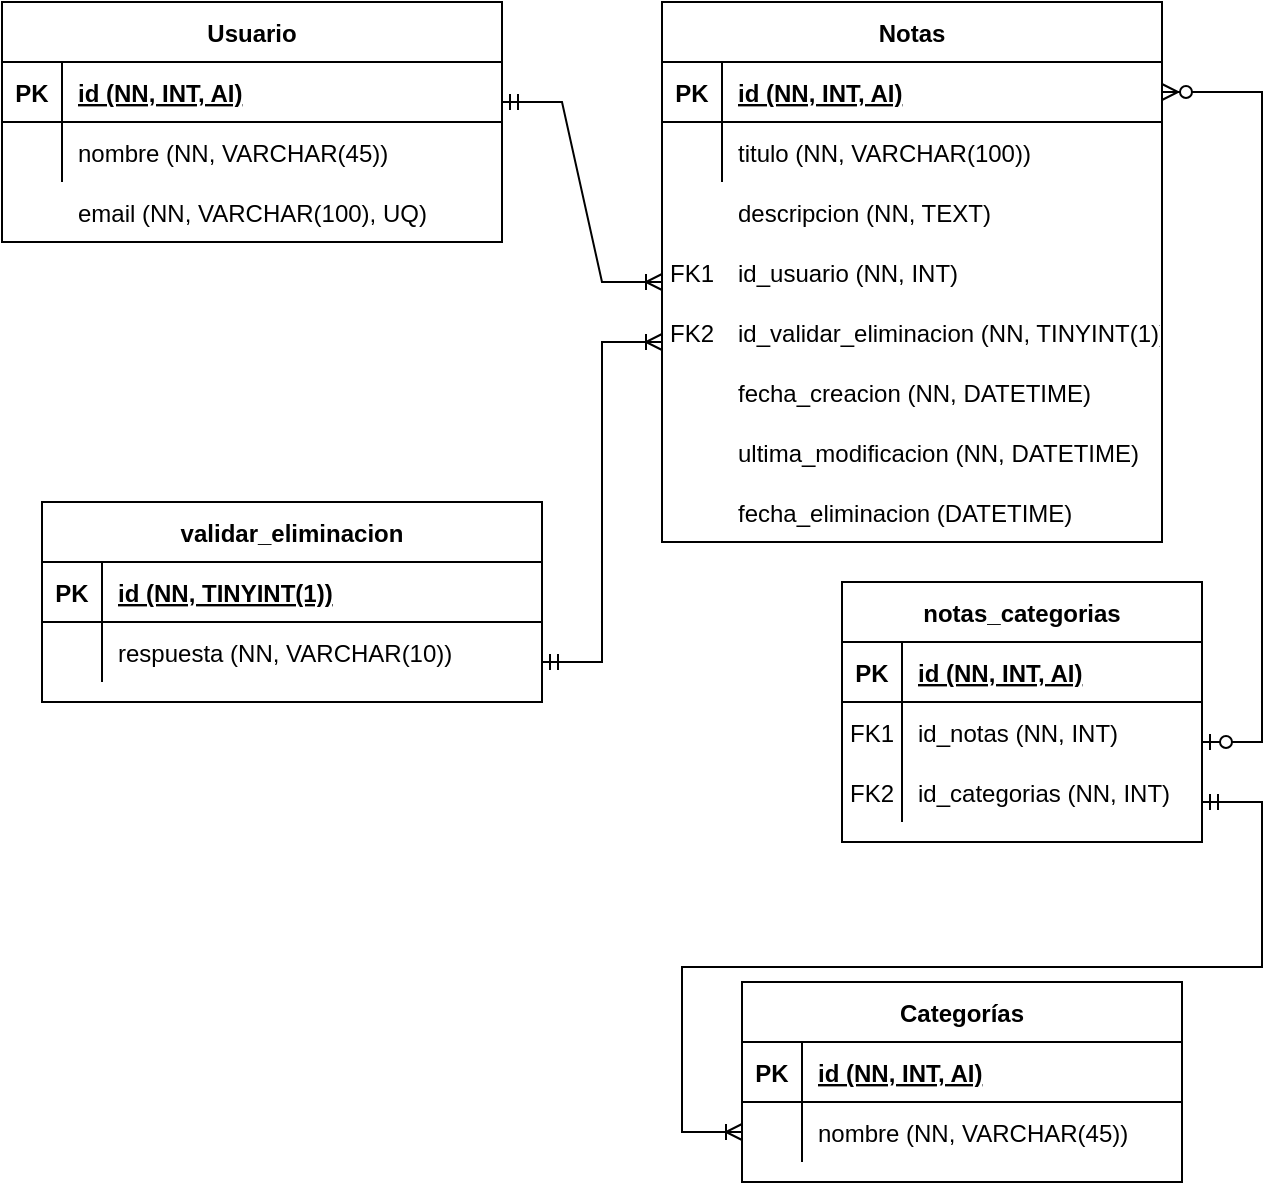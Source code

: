 <mxfile version="15.7.0" type="device"><diagram id="eeYRsEM5wPljbcQI67nc" name="Page-1"><mxGraphModel dx="1422" dy="762" grid="1" gridSize="10" guides="1" tooltips="1" connect="1" arrows="1" fold="1" page="1" pageScale="1" pageWidth="827" pageHeight="1169" math="0" shadow="0"><root><mxCell id="0"/><mxCell id="1" parent="0"/><mxCell id="mYHt917hbYi6OgGHZe7l-1" value="Notas" style="shape=table;startSize=30;container=1;collapsible=1;childLayout=tableLayout;fixedRows=1;rowLines=0;fontStyle=1;align=center;resizeLast=1;" vertex="1" parent="1"><mxGeometry x="450" y="120" width="250" height="270" as="geometry"/></mxCell><mxCell id="mYHt917hbYi6OgGHZe7l-2" value="" style="shape=partialRectangle;collapsible=0;dropTarget=0;pointerEvents=0;fillColor=none;points=[[0,0.5],[1,0.5]];portConstraint=eastwest;top=0;left=0;right=0;bottom=1;" vertex="1" parent="mYHt917hbYi6OgGHZe7l-1"><mxGeometry y="30" width="250" height="30" as="geometry"/></mxCell><mxCell id="mYHt917hbYi6OgGHZe7l-3" value="PK" style="shape=partialRectangle;overflow=hidden;connectable=0;fillColor=none;top=0;left=0;bottom=0;right=0;fontStyle=1;" vertex="1" parent="mYHt917hbYi6OgGHZe7l-2"><mxGeometry width="30" height="30" as="geometry"><mxRectangle width="30" height="30" as="alternateBounds"/></mxGeometry></mxCell><mxCell id="mYHt917hbYi6OgGHZe7l-4" value="id (NN, INT, AI)" style="shape=partialRectangle;overflow=hidden;connectable=0;fillColor=none;top=0;left=0;bottom=0;right=0;align=left;spacingLeft=6;fontStyle=5;" vertex="1" parent="mYHt917hbYi6OgGHZe7l-2"><mxGeometry x="30" width="220" height="30" as="geometry"><mxRectangle width="220" height="30" as="alternateBounds"/></mxGeometry></mxCell><mxCell id="mYHt917hbYi6OgGHZe7l-5" value="" style="shape=partialRectangle;collapsible=0;dropTarget=0;pointerEvents=0;fillColor=none;points=[[0,0.5],[1,0.5]];portConstraint=eastwest;top=0;left=0;right=0;bottom=0;" vertex="1" parent="mYHt917hbYi6OgGHZe7l-1"><mxGeometry y="60" width="250" height="30" as="geometry"/></mxCell><mxCell id="mYHt917hbYi6OgGHZe7l-6" value="" style="shape=partialRectangle;overflow=hidden;connectable=0;fillColor=none;top=0;left=0;bottom=0;right=0;" vertex="1" parent="mYHt917hbYi6OgGHZe7l-5"><mxGeometry width="30" height="30" as="geometry"><mxRectangle width="30" height="30" as="alternateBounds"/></mxGeometry></mxCell><mxCell id="mYHt917hbYi6OgGHZe7l-7" value="titulo (NN, VARCHAR(100))" style="shape=partialRectangle;overflow=hidden;connectable=0;fillColor=none;top=0;left=0;bottom=0;right=0;align=left;spacingLeft=6;" vertex="1" parent="mYHt917hbYi6OgGHZe7l-5"><mxGeometry x="30" width="220" height="30" as="geometry"><mxRectangle width="220" height="30" as="alternateBounds"/></mxGeometry></mxCell><mxCell id="mYHt917hbYi6OgGHZe7l-11" value="validar_eliminacion" style="shape=table;startSize=30;container=1;collapsible=1;childLayout=tableLayout;fixedRows=1;rowLines=0;fontStyle=1;align=center;resizeLast=1;" vertex="1" parent="1"><mxGeometry x="140" y="370" width="250" height="100" as="geometry"/></mxCell><mxCell id="mYHt917hbYi6OgGHZe7l-12" value="" style="shape=partialRectangle;collapsible=0;dropTarget=0;pointerEvents=0;fillColor=none;points=[[0,0.5],[1,0.5]];portConstraint=eastwest;top=0;left=0;right=0;bottom=1;" vertex="1" parent="mYHt917hbYi6OgGHZe7l-11"><mxGeometry y="30" width="250" height="30" as="geometry"/></mxCell><mxCell id="mYHt917hbYi6OgGHZe7l-13" value="PK" style="shape=partialRectangle;overflow=hidden;connectable=0;fillColor=none;top=0;left=0;bottom=0;right=0;fontStyle=1;" vertex="1" parent="mYHt917hbYi6OgGHZe7l-12"><mxGeometry width="30" height="30" as="geometry"><mxRectangle width="30" height="30" as="alternateBounds"/></mxGeometry></mxCell><mxCell id="mYHt917hbYi6OgGHZe7l-14" value="id (NN, TINYINT(1))" style="shape=partialRectangle;overflow=hidden;connectable=0;fillColor=none;top=0;left=0;bottom=0;right=0;align=left;spacingLeft=6;fontStyle=5;" vertex="1" parent="mYHt917hbYi6OgGHZe7l-12"><mxGeometry x="30" width="220" height="30" as="geometry"><mxRectangle width="220" height="30" as="alternateBounds"/></mxGeometry></mxCell><mxCell id="mYHt917hbYi6OgGHZe7l-15" value="" style="shape=partialRectangle;collapsible=0;dropTarget=0;pointerEvents=0;fillColor=none;points=[[0,0.5],[1,0.5]];portConstraint=eastwest;top=0;left=0;right=0;bottom=0;" vertex="1" parent="mYHt917hbYi6OgGHZe7l-11"><mxGeometry y="60" width="250" height="30" as="geometry"/></mxCell><mxCell id="mYHt917hbYi6OgGHZe7l-16" value="" style="shape=partialRectangle;overflow=hidden;connectable=0;fillColor=none;top=0;left=0;bottom=0;right=0;" vertex="1" parent="mYHt917hbYi6OgGHZe7l-15"><mxGeometry width="30" height="30" as="geometry"><mxRectangle width="30" height="30" as="alternateBounds"/></mxGeometry></mxCell><mxCell id="mYHt917hbYi6OgGHZe7l-17" value="respuesta (NN, VARCHAR(10))" style="shape=partialRectangle;overflow=hidden;connectable=0;fillColor=none;top=0;left=0;bottom=0;right=0;align=left;spacingLeft=6;" vertex="1" parent="mYHt917hbYi6OgGHZe7l-15"><mxGeometry x="30" width="220" height="30" as="geometry"><mxRectangle width="220" height="30" as="alternateBounds"/></mxGeometry></mxCell><mxCell id="mYHt917hbYi6OgGHZe7l-18" value="Usuario" style="shape=table;startSize=30;container=1;collapsible=1;childLayout=tableLayout;fixedRows=1;rowLines=0;fontStyle=1;align=center;resizeLast=1;" vertex="1" parent="1"><mxGeometry x="120" y="120" width="250" height="120" as="geometry"/></mxCell><mxCell id="mYHt917hbYi6OgGHZe7l-19" value="" style="shape=partialRectangle;collapsible=0;dropTarget=0;pointerEvents=0;fillColor=none;points=[[0,0.5],[1,0.5]];portConstraint=eastwest;top=0;left=0;right=0;bottom=1;" vertex="1" parent="mYHt917hbYi6OgGHZe7l-18"><mxGeometry y="30" width="250" height="30" as="geometry"/></mxCell><mxCell id="mYHt917hbYi6OgGHZe7l-20" value="PK" style="shape=partialRectangle;overflow=hidden;connectable=0;fillColor=none;top=0;left=0;bottom=0;right=0;fontStyle=1;" vertex="1" parent="mYHt917hbYi6OgGHZe7l-19"><mxGeometry width="30" height="30" as="geometry"><mxRectangle width="30" height="30" as="alternateBounds"/></mxGeometry></mxCell><mxCell id="mYHt917hbYi6OgGHZe7l-21" value="id (NN, INT, AI)" style="shape=partialRectangle;overflow=hidden;connectable=0;fillColor=none;top=0;left=0;bottom=0;right=0;align=left;spacingLeft=6;fontStyle=5;" vertex="1" parent="mYHt917hbYi6OgGHZe7l-19"><mxGeometry x="30" width="220" height="30" as="geometry"><mxRectangle width="220" height="30" as="alternateBounds"/></mxGeometry></mxCell><mxCell id="mYHt917hbYi6OgGHZe7l-22" value="" style="shape=partialRectangle;collapsible=0;dropTarget=0;pointerEvents=0;fillColor=none;points=[[0,0.5],[1,0.5]];portConstraint=eastwest;top=0;left=0;right=0;bottom=0;" vertex="1" parent="mYHt917hbYi6OgGHZe7l-18"><mxGeometry y="60" width="250" height="30" as="geometry"/></mxCell><mxCell id="mYHt917hbYi6OgGHZe7l-23" value="" style="shape=partialRectangle;overflow=hidden;connectable=0;fillColor=none;top=0;left=0;bottom=0;right=0;" vertex="1" parent="mYHt917hbYi6OgGHZe7l-22"><mxGeometry width="30" height="30" as="geometry"><mxRectangle width="30" height="30" as="alternateBounds"/></mxGeometry></mxCell><mxCell id="mYHt917hbYi6OgGHZe7l-24" value="nombre (NN, VARCHAR(45))" style="shape=partialRectangle;overflow=hidden;connectable=0;fillColor=none;top=0;left=0;bottom=0;right=0;align=left;spacingLeft=6;fontStyle=0" vertex="1" parent="mYHt917hbYi6OgGHZe7l-22"><mxGeometry x="30" width="220" height="30" as="geometry"><mxRectangle width="220" height="30" as="alternateBounds"/></mxGeometry></mxCell><mxCell id="mYHt917hbYi6OgGHZe7l-25" value="email (NN, VARCHAR(100), UQ)" style="shape=partialRectangle;overflow=hidden;connectable=0;fillColor=none;top=0;left=0;bottom=0;right=0;align=left;spacingLeft=6;" vertex="1" parent="1"><mxGeometry x="150" y="210" width="220" height="30" as="geometry"/></mxCell><mxCell id="mYHt917hbYi6OgGHZe7l-26" value="ultima_modificacion (NN, DATETIME)" style="shape=partialRectangle;overflow=hidden;connectable=0;fillColor=none;top=0;left=0;bottom=0;right=0;align=left;spacingLeft=6;" vertex="1" parent="1"><mxGeometry x="480" y="330" width="220" height="30" as="geometry"/></mxCell><mxCell id="mYHt917hbYi6OgGHZe7l-27" value="descripcion (NN, TEXT)" style="shape=partialRectangle;overflow=hidden;connectable=0;fillColor=none;top=0;left=0;bottom=0;right=0;align=left;spacingLeft=6;" vertex="1" parent="1"><mxGeometry x="480" y="210" width="220" height="30" as="geometry"/></mxCell><mxCell id="mYHt917hbYi6OgGHZe7l-28" value="id_validar_eliminacion (NN, TINYINT(1))" style="shape=partialRectangle;overflow=hidden;connectable=0;fillColor=none;top=0;left=0;bottom=0;right=0;align=left;spacingLeft=6;" vertex="1" parent="1"><mxGeometry x="480" y="270" width="220" height="30" as="geometry"/></mxCell><mxCell id="mYHt917hbYi6OgGHZe7l-29" value="Categorías" style="shape=table;startSize=30;container=1;collapsible=1;childLayout=tableLayout;fixedRows=1;rowLines=0;fontStyle=1;align=center;resizeLast=1;" vertex="1" parent="1"><mxGeometry x="490" y="610" width="220" height="100" as="geometry"/></mxCell><mxCell id="mYHt917hbYi6OgGHZe7l-30" value="" style="shape=partialRectangle;collapsible=0;dropTarget=0;pointerEvents=0;fillColor=none;top=0;left=0;bottom=1;right=0;points=[[0,0.5],[1,0.5]];portConstraint=eastwest;" vertex="1" parent="mYHt917hbYi6OgGHZe7l-29"><mxGeometry y="30" width="220" height="30" as="geometry"/></mxCell><mxCell id="mYHt917hbYi6OgGHZe7l-31" value="PK" style="shape=partialRectangle;connectable=0;fillColor=none;top=0;left=0;bottom=0;right=0;fontStyle=1;overflow=hidden;" vertex="1" parent="mYHt917hbYi6OgGHZe7l-30"><mxGeometry width="30" height="30" as="geometry"><mxRectangle width="30" height="30" as="alternateBounds"/></mxGeometry></mxCell><mxCell id="mYHt917hbYi6OgGHZe7l-32" value="id (NN, INT, AI)" style="shape=partialRectangle;connectable=0;fillColor=none;top=0;left=0;bottom=0;right=0;align=left;spacingLeft=6;fontStyle=5;overflow=hidden;" vertex="1" parent="mYHt917hbYi6OgGHZe7l-30"><mxGeometry x="30" width="190" height="30" as="geometry"><mxRectangle width="190" height="30" as="alternateBounds"/></mxGeometry></mxCell><mxCell id="mYHt917hbYi6OgGHZe7l-33" value="" style="shape=partialRectangle;collapsible=0;dropTarget=0;pointerEvents=0;fillColor=none;top=0;left=0;bottom=0;right=0;points=[[0,0.5],[1,0.5]];portConstraint=eastwest;" vertex="1" parent="mYHt917hbYi6OgGHZe7l-29"><mxGeometry y="60" width="220" height="30" as="geometry"/></mxCell><mxCell id="mYHt917hbYi6OgGHZe7l-34" value="" style="shape=partialRectangle;connectable=0;fillColor=none;top=0;left=0;bottom=0;right=0;editable=1;overflow=hidden;" vertex="1" parent="mYHt917hbYi6OgGHZe7l-33"><mxGeometry width="30" height="30" as="geometry"><mxRectangle width="30" height="30" as="alternateBounds"/></mxGeometry></mxCell><mxCell id="mYHt917hbYi6OgGHZe7l-35" value="nombre (NN, VARCHAR(45))" style="shape=partialRectangle;connectable=0;fillColor=none;top=0;left=0;bottom=0;right=0;align=left;spacingLeft=6;overflow=hidden;" vertex="1" parent="mYHt917hbYi6OgGHZe7l-33"><mxGeometry x="30" width="190" height="30" as="geometry"><mxRectangle width="190" height="30" as="alternateBounds"/></mxGeometry></mxCell><mxCell id="mYHt917hbYi6OgGHZe7l-36" value="notas_categorias" style="shape=table;startSize=30;container=1;collapsible=1;childLayout=tableLayout;fixedRows=1;rowLines=0;fontStyle=1;align=center;resizeLast=1;" vertex="1" parent="1"><mxGeometry x="540" y="410" width="180" height="130" as="geometry"/></mxCell><mxCell id="mYHt917hbYi6OgGHZe7l-37" value="" style="shape=partialRectangle;collapsible=0;dropTarget=0;pointerEvents=0;fillColor=none;top=0;left=0;bottom=1;right=0;points=[[0,0.5],[1,0.5]];portConstraint=eastwest;" vertex="1" parent="mYHt917hbYi6OgGHZe7l-36"><mxGeometry y="30" width="180" height="30" as="geometry"/></mxCell><mxCell id="mYHt917hbYi6OgGHZe7l-38" value="PK" style="shape=partialRectangle;connectable=0;fillColor=none;top=0;left=0;bottom=0;right=0;fontStyle=1;overflow=hidden;" vertex="1" parent="mYHt917hbYi6OgGHZe7l-37"><mxGeometry width="30" height="30" as="geometry"><mxRectangle width="30" height="30" as="alternateBounds"/></mxGeometry></mxCell><mxCell id="mYHt917hbYi6OgGHZe7l-39" value="id (NN, INT, AI)" style="shape=partialRectangle;connectable=0;fillColor=none;top=0;left=0;bottom=0;right=0;align=left;spacingLeft=6;fontStyle=5;overflow=hidden;" vertex="1" parent="mYHt917hbYi6OgGHZe7l-37"><mxGeometry x="30" width="150" height="30" as="geometry"><mxRectangle width="150" height="30" as="alternateBounds"/></mxGeometry></mxCell><mxCell id="mYHt917hbYi6OgGHZe7l-40" value="" style="shape=partialRectangle;collapsible=0;dropTarget=0;pointerEvents=0;fillColor=none;top=0;left=0;bottom=0;right=0;points=[[0,0.5],[1,0.5]];portConstraint=eastwest;" vertex="1" parent="mYHt917hbYi6OgGHZe7l-36"><mxGeometry y="60" width="180" height="30" as="geometry"/></mxCell><mxCell id="mYHt917hbYi6OgGHZe7l-41" value="" style="shape=partialRectangle;connectable=0;fillColor=none;top=0;left=0;bottom=0;right=0;editable=1;overflow=hidden;" vertex="1" parent="mYHt917hbYi6OgGHZe7l-40"><mxGeometry width="30" height="30" as="geometry"><mxRectangle width="30" height="30" as="alternateBounds"/></mxGeometry></mxCell><mxCell id="mYHt917hbYi6OgGHZe7l-42" value="id_notas (NN, INT)" style="shape=partialRectangle;connectable=0;fillColor=none;top=0;left=0;bottom=0;right=0;align=left;spacingLeft=6;overflow=hidden;" vertex="1" parent="mYHt917hbYi6OgGHZe7l-40"><mxGeometry x="30" width="150" height="30" as="geometry"><mxRectangle width="150" height="30" as="alternateBounds"/></mxGeometry></mxCell><mxCell id="mYHt917hbYi6OgGHZe7l-43" value="" style="shape=partialRectangle;collapsible=0;dropTarget=0;pointerEvents=0;fillColor=none;top=0;left=0;bottom=0;right=0;points=[[0,0.5],[1,0.5]];portConstraint=eastwest;" vertex="1" parent="mYHt917hbYi6OgGHZe7l-36"><mxGeometry y="90" width="180" height="30" as="geometry"/></mxCell><mxCell id="mYHt917hbYi6OgGHZe7l-44" value="" style="shape=partialRectangle;connectable=0;fillColor=none;top=0;left=0;bottom=0;right=0;editable=1;overflow=hidden;" vertex="1" parent="mYHt917hbYi6OgGHZe7l-43"><mxGeometry width="30" height="30" as="geometry"><mxRectangle width="30" height="30" as="alternateBounds"/></mxGeometry></mxCell><mxCell id="mYHt917hbYi6OgGHZe7l-45" value="id_categorias (NN, INT)" style="shape=partialRectangle;connectable=0;fillColor=none;top=0;left=0;bottom=0;right=0;align=left;spacingLeft=6;overflow=hidden;" vertex="1" parent="mYHt917hbYi6OgGHZe7l-43"><mxGeometry x="30" width="150" height="30" as="geometry"><mxRectangle width="150" height="30" as="alternateBounds"/></mxGeometry></mxCell><mxCell id="mYHt917hbYi6OgGHZe7l-46" value="" style="edgeStyle=entityRelationEdgeStyle;fontSize=12;html=1;endArrow=ERzeroToMany;startArrow=ERzeroToOne;rounded=0;entryX=1;entryY=0.5;entryDx=0;entryDy=0;" edge="1" parent="1" target="mYHt917hbYi6OgGHZe7l-2"><mxGeometry width="100" height="100" relative="1" as="geometry"><mxPoint x="720" y="490" as="sourcePoint"/><mxPoint x="765" y="350" as="targetPoint"/></mxGeometry></mxCell><mxCell id="mYHt917hbYi6OgGHZe7l-48" value="FK1" style="shape=partialRectangle;overflow=hidden;connectable=0;fillColor=none;top=0;left=0;bottom=0;right=0;" vertex="1" parent="1"><mxGeometry x="450" y="240" width="30" height="30" as="geometry"><mxRectangle width="30" height="30" as="alternateBounds"/></mxGeometry></mxCell><mxCell id="mYHt917hbYi6OgGHZe7l-49" value="FK1" style="shape=partialRectangle;overflow=hidden;connectable=0;fillColor=none;top=0;left=0;bottom=0;right=0;" vertex="1" parent="1"><mxGeometry x="540" y="470" width="30" height="30" as="geometry"><mxRectangle width="30" height="30" as="alternateBounds"/></mxGeometry></mxCell><mxCell id="mYHt917hbYi6OgGHZe7l-50" value="FK2" style="shape=partialRectangle;overflow=hidden;connectable=0;fillColor=none;top=0;left=0;bottom=0;right=0;" vertex="1" parent="1"><mxGeometry x="540" y="500" width="30" height="30" as="geometry"><mxRectangle width="30" height="30" as="alternateBounds"/></mxGeometry></mxCell><mxCell id="mYHt917hbYi6OgGHZe7l-51" value="" style="edgeStyle=entityRelationEdgeStyle;fontSize=12;html=1;endArrow=ERoneToMany;startArrow=ERmandOne;rounded=0;" edge="1" parent="1"><mxGeometry width="100" height="100" relative="1" as="geometry"><mxPoint x="370" y="170" as="sourcePoint"/><mxPoint x="450" y="260" as="targetPoint"/></mxGeometry></mxCell><mxCell id="mYHt917hbYi6OgGHZe7l-52" value="id_usuario (NN, INT)" style="shape=partialRectangle;overflow=hidden;connectable=0;fillColor=none;top=0;left=0;bottom=0;right=0;align=left;spacingLeft=6;" vertex="1" parent="1"><mxGeometry x="480" y="240" width="220" height="30" as="geometry"/></mxCell><mxCell id="mYHt917hbYi6OgGHZe7l-53" value="" style="edgeStyle=entityRelationEdgeStyle;fontSize=12;html=1;endArrow=ERoneToMany;startArrow=ERmandOne;rounded=0;" edge="1" parent="1"><mxGeometry width="100" height="100" relative="1" as="geometry"><mxPoint x="390" y="450" as="sourcePoint"/><mxPoint x="450" y="290" as="targetPoint"/></mxGeometry></mxCell><mxCell id="mYHt917hbYi6OgGHZe7l-54" value="FK2" style="shape=partialRectangle;overflow=hidden;connectable=0;fillColor=none;top=0;left=0;bottom=0;right=0;" vertex="1" parent="1"><mxGeometry x="450" y="270" width="30" height="30" as="geometry"><mxRectangle width="30" height="30" as="alternateBounds"/></mxGeometry></mxCell><mxCell id="mYHt917hbYi6OgGHZe7l-55" value="fecha_eliminacion (DATETIME)" style="shape=partialRectangle;overflow=hidden;connectable=0;fillColor=none;top=0;left=0;bottom=0;right=0;align=left;spacingLeft=6;" vertex="1" parent="1"><mxGeometry x="480" y="360" width="220" height="30" as="geometry"/></mxCell><mxCell id="mYHt917hbYi6OgGHZe7l-56" value="fecha_creacion (NN, DATETIME)" style="shape=partialRectangle;overflow=hidden;connectable=0;fillColor=none;top=0;left=0;bottom=0;right=0;align=left;spacingLeft=6;" vertex="1" parent="1"><mxGeometry x="480" y="300" width="220" height="30" as="geometry"><mxRectangle width="220" height="30" as="alternateBounds"/></mxGeometry></mxCell><mxCell id="mYHt917hbYi6OgGHZe7l-57" value="" style="edgeStyle=entityRelationEdgeStyle;fontSize=12;html=1;endArrow=ERoneToMany;startArrow=ERmandOne;rounded=0;" edge="1" parent="1"><mxGeometry width="100" height="100" relative="1" as="geometry"><mxPoint x="720" y="520" as="sourcePoint"/><mxPoint x="490" y="685" as="targetPoint"/></mxGeometry></mxCell></root></mxGraphModel></diagram></mxfile>